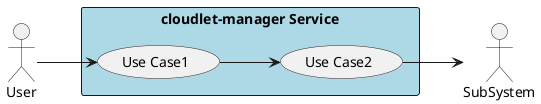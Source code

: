 @startuml

left to right direction

actor :User:
actor :SubSystem:


rectangle "cloudlet-manager Service" #lightblue {
    UseCase UC1  as "Use Case1"
    UseCase UC2  as "Use Case2"

    User --> UC1
    UC1 --> UC2
    UC2 --> SubSystem
}

@enduml
